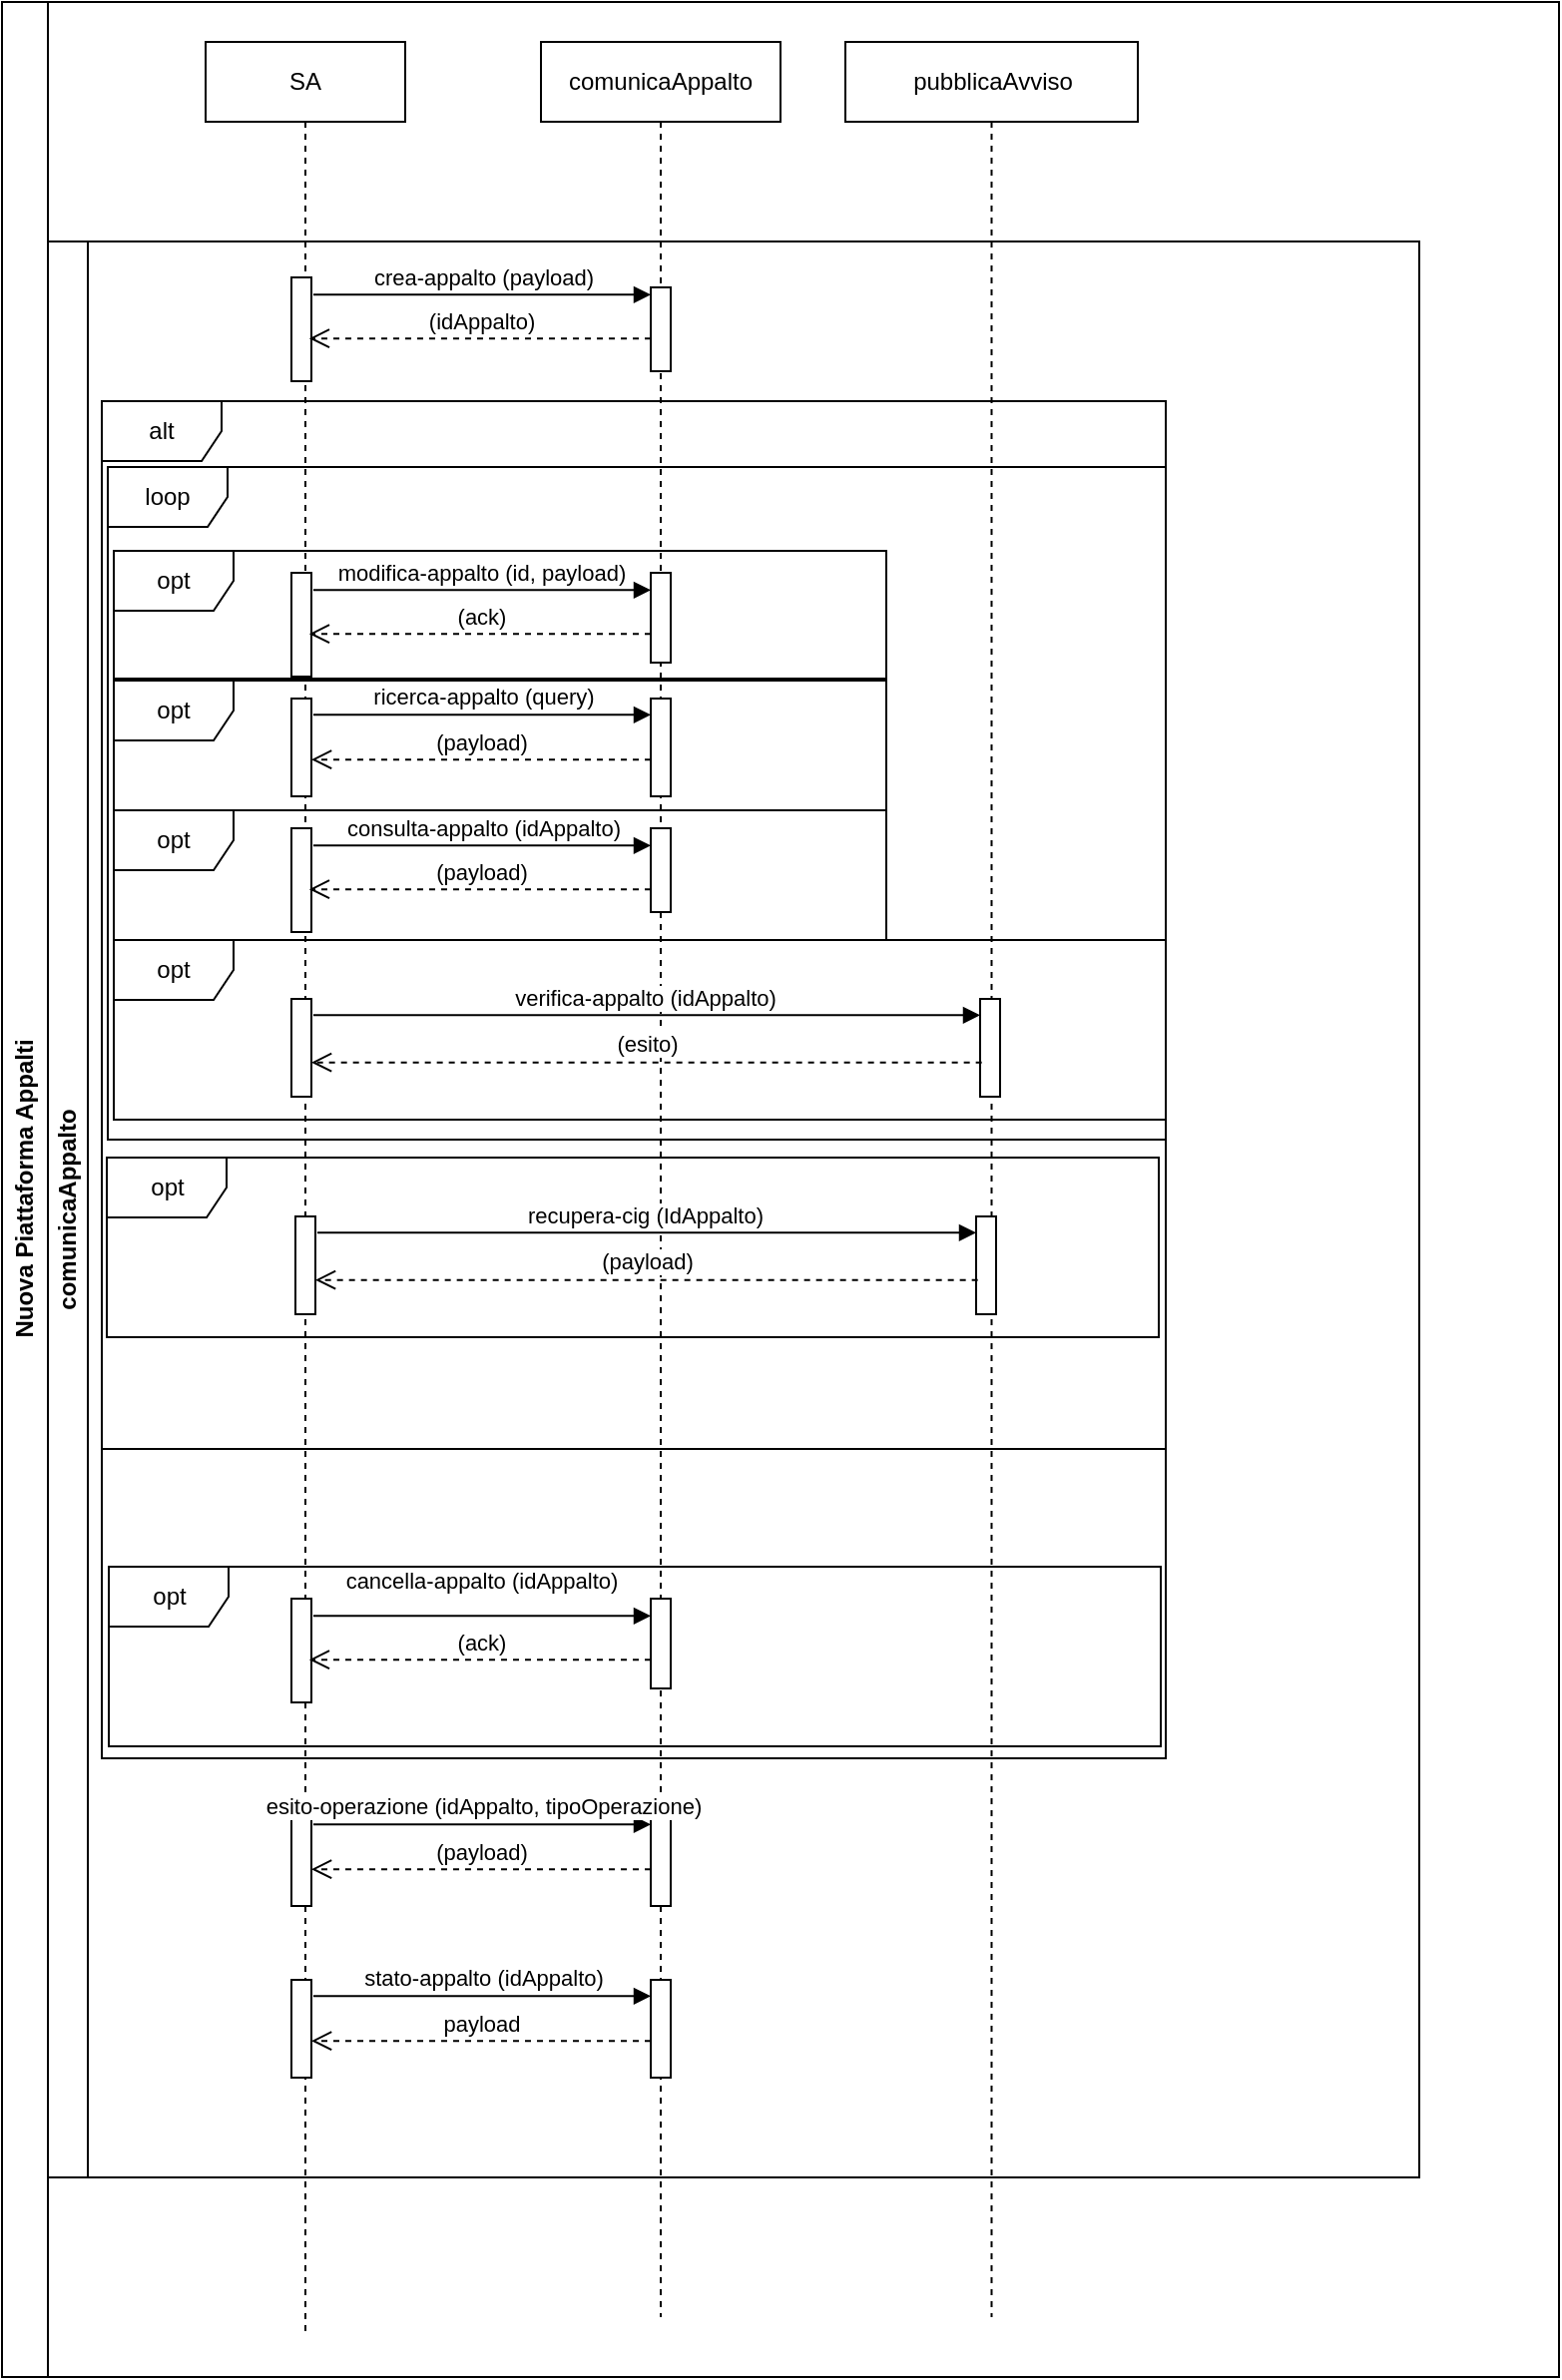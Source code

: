 <mxfile version="20.8.10" type="device"><diagram name="Sequence comunicaAppalto" id="S45u8X8FfhHcsm9WmxdF"><mxGraphModel dx="934" dy="611" grid="0" gridSize="10" guides="1" tooltips="1" connect="1" arrows="1" fold="1" page="1" pageScale="1" pageWidth="850" pageHeight="1100" math="0" shadow="0"><root><mxCell id="0"/><mxCell id="1" parent="0"/><mxCell id="fQDfa-VIZfXVdh688Ufx-1" value="opt" style="shape=umlFrame;whiteSpace=wrap;html=1;" parent="1" vertex="1"><mxGeometry x="93.5" y="824" width="527" height="90" as="geometry"/></mxCell><mxCell id="fQDfa-VIZfXVdh688Ufx-2" value="opt" style="shape=umlFrame;whiteSpace=wrap;html=1;" parent="1" vertex="1"><mxGeometry x="96" y="380" width="387" height="65" as="geometry"/></mxCell><mxCell id="fQDfa-VIZfXVdh688Ufx-3" value="opt" style="shape=umlFrame;whiteSpace=wrap;html=1;" parent="1" vertex="1"><mxGeometry x="96" y="445" width="387" height="65" as="geometry"/></mxCell><mxCell id="fQDfa-VIZfXVdh688Ufx-4" value="Nuova Piattaforma Appalti" style="swimlane;horizontal=0;whiteSpace=wrap;html=1;strokeWidth=1;" parent="1" vertex="1"><mxGeometry x="40" y="40" width="780" height="1190" as="geometry"/></mxCell><mxCell id="fQDfa-VIZfXVdh688Ufx-5" value="pubblicaAvviso" style="shape=umlLifeline;perimeter=lifelinePerimeter;whiteSpace=wrap;html=1;container=1;collapsible=0;recursiveResize=0;outlineConnect=0;" parent="fQDfa-VIZfXVdh688Ufx-4" vertex="1"><mxGeometry x="422.5" y="20" width="146.5" height="1140" as="geometry"/></mxCell><mxCell id="fQDfa-VIZfXVdh688Ufx-6" value="comunicaAppalto" style="shape=umlLifeline;perimeter=lifelinePerimeter;whiteSpace=wrap;html=1;container=1;collapsible=0;recursiveResize=0;outlineConnect=0;" parent="fQDfa-VIZfXVdh688Ufx-4" vertex="1"><mxGeometry x="270" y="20" width="120" height="1140" as="geometry"/></mxCell><mxCell id="fQDfa-VIZfXVdh688Ufx-7" value="" style="html=1;points=[];perimeter=orthogonalPerimeter;" parent="fQDfa-VIZfXVdh688Ufx-6" vertex="1"><mxGeometry x="55" y="123" width="10" height="42" as="geometry"/></mxCell><mxCell id="fQDfa-VIZfXVdh688Ufx-8" value="SA" style="shape=umlLifeline;perimeter=lifelinePerimeter;whiteSpace=wrap;html=1;container=1;collapsible=0;recursiveResize=0;outlineConnect=0;" parent="fQDfa-VIZfXVdh688Ufx-4" vertex="1"><mxGeometry x="102" y="20" width="100" height="1150" as="geometry"/></mxCell><mxCell id="fQDfa-VIZfXVdh688Ufx-9" value="comunicaAppalto" style="swimlane;startSize=20;horizontal=0;html=1;whiteSpace=wrap;" parent="fQDfa-VIZfXVdh688Ufx-4" vertex="1"><mxGeometry x="23" y="120" width="687" height="970" as="geometry"><mxRectangle x="23" y="120" width="40" height="130" as="alternateBounds"/></mxGeometry></mxCell><mxCell id="fQDfa-VIZfXVdh688Ufx-10" value="opt" style="shape=umlFrame;whiteSpace=wrap;html=1;" parent="fQDfa-VIZfXVdh688Ufx-9" vertex="1"><mxGeometry x="33" y="155" width="387" height="64" as="geometry"/></mxCell><mxCell id="fQDfa-VIZfXVdh688Ufx-11" value="alt" style="shape=umlFrame;whiteSpace=wrap;html=1;" parent="fQDfa-VIZfXVdh688Ufx-9" vertex="1"><mxGeometry x="27" y="80" width="533" height="680" as="geometry"/></mxCell><mxCell id="fQDfa-VIZfXVdh688Ufx-12" value="loop" style="shape=umlFrame;whiteSpace=wrap;html=1;" parent="fQDfa-VIZfXVdh688Ufx-9" vertex="1"><mxGeometry x="30" y="113" width="530" height="337" as="geometry"/></mxCell><mxCell id="fQDfa-VIZfXVdh688Ufx-13" value="" style="html=1;points=[];perimeter=orthogonalPerimeter;" parent="fQDfa-VIZfXVdh688Ufx-9" vertex="1"><mxGeometry x="122" y="18" width="10" height="52" as="geometry"/></mxCell><mxCell id="fQDfa-VIZfXVdh688Ufx-14" value="" style="html=1;points=[];perimeter=orthogonalPerimeter;" parent="fQDfa-VIZfXVdh688Ufx-9" vertex="1"><mxGeometry x="122" y="166" width="10" height="52" as="geometry"/></mxCell><mxCell id="fQDfa-VIZfXVdh688Ufx-15" value="(ack)" style="html=1;verticalAlign=bottom;endArrow=open;dashed=1;endSize=8;rounded=0;entryX=0.89;entryY=0.588;entryDx=0;entryDy=0;entryPerimeter=0;" parent="fQDfa-VIZfXVdh688Ufx-9" target="fQDfa-VIZfXVdh688Ufx-14" edge="1"><mxGeometry relative="1" as="geometry"><mxPoint x="302" y="196.576" as="sourcePoint"/><mxPoint x="327" y="238" as="targetPoint"/></mxGeometry></mxCell><mxCell id="fQDfa-VIZfXVdh688Ufx-16" value="" style="html=1;points=[];perimeter=orthogonalPerimeter;" parent="fQDfa-VIZfXVdh688Ufx-9" vertex="1"><mxGeometry x="302" y="166" width="10" height="45" as="geometry"/></mxCell><mxCell id="fQDfa-VIZfXVdh688Ufx-17" value="modifica-appalto (id, payload)" style="html=1;verticalAlign=bottom;endArrow=block;rounded=0;exitX=1.097;exitY=0.166;exitDx=0;exitDy=0;exitPerimeter=0;endFill=1;" parent="fQDfa-VIZfXVdh688Ufx-9" source="fQDfa-VIZfXVdh688Ufx-14" target="fQDfa-VIZfXVdh688Ufx-16" edge="1"><mxGeometry width="80" relative="1" as="geometry"><mxPoint x="195.97" y="334.632" as="sourcePoint"/><mxPoint x="365" y="334.632" as="targetPoint"/></mxGeometry></mxCell><mxCell id="fQDfa-VIZfXVdh688Ufx-18" value="" style="html=1;points=[];perimeter=orthogonalPerimeter;" parent="fQDfa-VIZfXVdh688Ufx-9" vertex="1"><mxGeometry x="122" y="229" width="10" height="49" as="geometry"/></mxCell><mxCell id="fQDfa-VIZfXVdh688Ufx-19" value="(payload)" style="html=1;verticalAlign=bottom;endArrow=open;dashed=1;endSize=8;rounded=0;" parent="fQDfa-VIZfXVdh688Ufx-9" target="fQDfa-VIZfXVdh688Ufx-18" edge="1"><mxGeometry relative="1" as="geometry"><mxPoint x="302" y="259.576" as="sourcePoint"/><mxPoint x="127" y="258" as="targetPoint"/></mxGeometry></mxCell><mxCell id="fQDfa-VIZfXVdh688Ufx-20" value="" style="html=1;points=[];perimeter=orthogonalPerimeter;" parent="fQDfa-VIZfXVdh688Ufx-9" vertex="1"><mxGeometry x="302" y="229" width="10" height="49" as="geometry"/></mxCell><mxCell id="fQDfa-VIZfXVdh688Ufx-21" value="ricerca-appalto (query)" style="html=1;verticalAlign=bottom;endArrow=block;rounded=0;exitX=1.097;exitY=0.166;exitDx=0;exitDy=0;exitPerimeter=0;endFill=1;" parent="fQDfa-VIZfXVdh688Ufx-9" source="fQDfa-VIZfXVdh688Ufx-18" target="fQDfa-VIZfXVdh688Ufx-20" edge="1"><mxGeometry x="0.004" width="80" relative="1" as="geometry"><mxPoint x="132.97" y="237.632" as="sourcePoint"/><mxPoint x="302" y="237.632" as="targetPoint"/><mxPoint as="offset"/></mxGeometry></mxCell><mxCell id="fQDfa-VIZfXVdh688Ufx-22" value="" style="html=1;points=[];perimeter=orthogonalPerimeter;" parent="fQDfa-VIZfXVdh688Ufx-9" vertex="1"><mxGeometry x="122" y="294" width="10" height="52" as="geometry"/></mxCell><mxCell id="fQDfa-VIZfXVdh688Ufx-23" value="" style="html=1;points=[];perimeter=orthogonalPerimeter;" parent="fQDfa-VIZfXVdh688Ufx-9" vertex="1"><mxGeometry x="122" y="680" width="10" height="52" as="geometry"/></mxCell><mxCell id="fQDfa-VIZfXVdh688Ufx-24" value="(ack)" style="html=1;verticalAlign=bottom;endArrow=open;dashed=1;endSize=8;rounded=0;entryX=0.89;entryY=0.588;entryDx=0;entryDy=0;entryPerimeter=0;" parent="fQDfa-VIZfXVdh688Ufx-9" target="fQDfa-VIZfXVdh688Ufx-23" edge="1"><mxGeometry relative="1" as="geometry"><mxPoint x="302" y="710.576" as="sourcePoint"/><mxPoint x="264" y="592" as="targetPoint"/></mxGeometry></mxCell><mxCell id="fQDfa-VIZfXVdh688Ufx-25" value="" style="html=1;points=[];perimeter=orthogonalPerimeter;" parent="fQDfa-VIZfXVdh688Ufx-9" vertex="1"><mxGeometry x="302" y="680" width="10" height="45" as="geometry"/></mxCell><mxCell id="fQDfa-VIZfXVdh688Ufx-26" value="cancella-appalto (idAppalto)" style="html=1;verticalAlign=bottom;endArrow=block;rounded=0;exitX=1.097;exitY=0.166;exitDx=0;exitDy=0;exitPerimeter=0;endFill=1;" parent="fQDfa-VIZfXVdh688Ufx-9" source="fQDfa-VIZfXVdh688Ufx-23" target="fQDfa-VIZfXVdh688Ufx-25" edge="1"><mxGeometry x="-0.006" y="9" width="80" relative="1" as="geometry"><mxPoint x="132.97" y="688.632" as="sourcePoint"/><mxPoint x="302" y="688.632" as="targetPoint"/><mxPoint as="offset"/></mxGeometry></mxCell><mxCell id="fQDfa-VIZfXVdh688Ufx-27" value="" style="html=1;points=[];perimeter=orthogonalPerimeter;" parent="fQDfa-VIZfXVdh688Ufx-9" vertex="1"><mxGeometry x="122" y="785" width="10" height="49" as="geometry"/></mxCell><mxCell id="fQDfa-VIZfXVdh688Ufx-28" value="(payload)" style="html=1;verticalAlign=bottom;endArrow=open;dashed=1;endSize=8;rounded=0;" parent="fQDfa-VIZfXVdh688Ufx-9" target="fQDfa-VIZfXVdh688Ufx-27" edge="1"><mxGeometry relative="1" as="geometry"><mxPoint x="302" y="815.576" as="sourcePoint"/><mxPoint x="64" y="654" as="targetPoint"/></mxGeometry></mxCell><mxCell id="fQDfa-VIZfXVdh688Ufx-29" value="" style="html=1;points=[];perimeter=orthogonalPerimeter;" parent="fQDfa-VIZfXVdh688Ufx-9" vertex="1"><mxGeometry x="302" y="785" width="10" height="49" as="geometry"/></mxCell><mxCell id="fQDfa-VIZfXVdh688Ufx-30" value="esito-operazione (idAppalto, tipoOperazione)" style="html=1;verticalAlign=bottom;endArrow=block;rounded=0;exitX=1.097;exitY=0.166;exitDx=0;exitDy=0;exitPerimeter=0;endFill=1;" parent="fQDfa-VIZfXVdh688Ufx-9" source="fQDfa-VIZfXVdh688Ufx-27" target="fQDfa-VIZfXVdh688Ufx-29" edge="1"><mxGeometry x="0.004" width="80" relative="1" as="geometry"><mxPoint x="69.97" y="633.632" as="sourcePoint"/><mxPoint x="239" y="633.632" as="targetPoint"/><mxPoint as="offset"/></mxGeometry></mxCell><mxCell id="fQDfa-VIZfXVdh688Ufx-31" value="" style="html=1;points=[];perimeter=orthogonalPerimeter;" parent="fQDfa-VIZfXVdh688Ufx-9" vertex="1"><mxGeometry x="302" y="294" width="10" height="42" as="geometry"/></mxCell><mxCell id="fQDfa-VIZfXVdh688Ufx-32" value="consulta-appalto (idAppalto)" style="html=1;verticalAlign=bottom;endArrow=block;rounded=0;exitX=1.097;exitY=0.166;exitDx=0;exitDy=0;exitPerimeter=0;" parent="fQDfa-VIZfXVdh688Ufx-9" source="fQDfa-VIZfXVdh688Ufx-22" target="fQDfa-VIZfXVdh688Ufx-31" edge="1"><mxGeometry x="0.004" width="80" relative="1" as="geometry"><mxPoint x="87" y="266" as="sourcePoint"/><mxPoint x="167" y="266" as="targetPoint"/><mxPoint as="offset"/></mxGeometry></mxCell><mxCell id="fQDfa-VIZfXVdh688Ufx-33" value="(payload)" style="html=1;verticalAlign=bottom;endArrow=open;dashed=1;endSize=8;rounded=0;entryX=0.89;entryY=0.588;entryDx=0;entryDy=0;entryPerimeter=0;" parent="fQDfa-VIZfXVdh688Ufx-9" source="fQDfa-VIZfXVdh688Ufx-31" target="fQDfa-VIZfXVdh688Ufx-22" edge="1"><mxGeometry relative="1" as="geometry"><mxPoint x="407" y="366" as="sourcePoint"/><mxPoint x="327" y="366" as="targetPoint"/></mxGeometry></mxCell><mxCell id="fQDfa-VIZfXVdh688Ufx-34" value="" style="line;strokeWidth=1;fillColor=none;align=left;verticalAlign=middle;spacingTop=-1;spacingLeft=3;spacingRight=3;rotatable=0;labelPosition=right;points=[];portConstraint=eastwest;strokeColor=inherit;" parent="fQDfa-VIZfXVdh688Ufx-9" vertex="1"><mxGeometry x="27" y="601" width="533" height="8" as="geometry"/></mxCell><mxCell id="fQDfa-VIZfXVdh688Ufx-35" value="" style="html=1;points=[];perimeter=orthogonalPerimeter;" parent="fQDfa-VIZfXVdh688Ufx-9" vertex="1"><mxGeometry x="122" y="871" width="10" height="49" as="geometry"/></mxCell><mxCell id="fQDfa-VIZfXVdh688Ufx-36" value="payload" style="html=1;verticalAlign=bottom;endArrow=open;dashed=1;endSize=8;rounded=0;" parent="fQDfa-VIZfXVdh688Ufx-9" target="fQDfa-VIZfXVdh688Ufx-35" edge="1"><mxGeometry relative="1" as="geometry"><mxPoint x="302" y="901.576" as="sourcePoint"/><mxPoint x="1" y="580" as="targetPoint"/></mxGeometry></mxCell><mxCell id="fQDfa-VIZfXVdh688Ufx-37" value="" style="html=1;points=[];perimeter=orthogonalPerimeter;" parent="fQDfa-VIZfXVdh688Ufx-9" vertex="1"><mxGeometry x="302" y="871" width="10" height="49" as="geometry"/></mxCell><mxCell id="fQDfa-VIZfXVdh688Ufx-38" value="stato-appalto (idAppalto)" style="html=1;verticalAlign=bottom;endArrow=block;rounded=0;exitX=1.097;exitY=0.166;exitDx=0;exitDy=0;exitPerimeter=0;endFill=1;" parent="fQDfa-VIZfXVdh688Ufx-9" source="fQDfa-VIZfXVdh688Ufx-35" target="fQDfa-VIZfXVdh688Ufx-37" edge="1"><mxGeometry x="0.004" width="80" relative="1" as="geometry"><mxPoint x="6.97" y="559.632" as="sourcePoint"/><mxPoint x="176" y="559.632" as="targetPoint"/><mxPoint as="offset"/></mxGeometry></mxCell><mxCell id="fQDfa-VIZfXVdh688Ufx-39" value="opt" style="shape=umlFrame;whiteSpace=wrap;html=1;" parent="fQDfa-VIZfXVdh688Ufx-9" vertex="1"><mxGeometry x="33" y="350" width="527" height="90" as="geometry"/></mxCell><mxCell id="fQDfa-VIZfXVdh688Ufx-40" value="" style="html=1;points=[];perimeter=orthogonalPerimeter;" parent="fQDfa-VIZfXVdh688Ufx-9" vertex="1"><mxGeometry x="467" y="379.5" width="10" height="49" as="geometry"/></mxCell><mxCell id="fQDfa-VIZfXVdh688Ufx-41" value="" style="html=1;points=[];perimeter=orthogonalPerimeter;" parent="fQDfa-VIZfXVdh688Ufx-9" vertex="1"><mxGeometry x="122" y="379.5" width="10" height="49" as="geometry"/></mxCell><mxCell id="fQDfa-VIZfXVdh688Ufx-42" value="verifica-appalto (idAppalto)" style="html=1;verticalAlign=bottom;endArrow=block;rounded=0;exitX=1.097;exitY=0.166;exitDx=0;exitDy=0;exitPerimeter=0;endFill=1;" parent="fQDfa-VIZfXVdh688Ufx-9" source="fQDfa-VIZfXVdh688Ufx-41" target="fQDfa-VIZfXVdh688Ufx-40" edge="1"><mxGeometry x="-0.004" width="80" relative="1" as="geometry"><mxPoint x="-50.03" y="-200.868" as="sourcePoint"/><mxPoint x="119" y="-200.868" as="targetPoint"/><mxPoint as="offset"/></mxGeometry></mxCell><mxCell id="fQDfa-VIZfXVdh688Ufx-43" value="(esito)" style="html=1;verticalAlign=bottom;endArrow=open;dashed=1;endSize=8;rounded=0;exitX=0.083;exitY=0.65;exitDx=0;exitDy=0;exitPerimeter=0;" parent="fQDfa-VIZfXVdh688Ufx-9" source="fQDfa-VIZfXVdh688Ufx-40" target="fQDfa-VIZfXVdh688Ufx-41" edge="1"><mxGeometry relative="1" as="geometry"><mxPoint x="484.75" y="413.478" as="sourcePoint"/><mxPoint x="153" y="413" as="targetPoint"/></mxGeometry></mxCell><mxCell id="fQDfa-VIZfXVdh688Ufx-44" value="opt" style="shape=umlFrame;whiteSpace=wrap;html=1;" parent="fQDfa-VIZfXVdh688Ufx-9" vertex="1"><mxGeometry x="29.5" y="459" width="527" height="90" as="geometry"/></mxCell><mxCell id="fQDfa-VIZfXVdh688Ufx-45" value="crea-appalto (payload)" style="html=1;verticalAlign=bottom;endArrow=block;rounded=0;exitX=1.097;exitY=0.166;exitDx=0;exitDy=0;exitPerimeter=0;" parent="fQDfa-VIZfXVdh688Ufx-4" source="fQDfa-VIZfXVdh688Ufx-13" target="fQDfa-VIZfXVdh688Ufx-7" edge="1"><mxGeometry x="0.004" width="80" relative="1" as="geometry"><mxPoint x="150" y="150" as="sourcePoint"/><mxPoint x="230" y="150" as="targetPoint"/><mxPoint as="offset"/></mxGeometry></mxCell><mxCell id="fQDfa-VIZfXVdh688Ufx-46" value="(idAppalto)" style="html=1;verticalAlign=bottom;endArrow=open;dashed=1;endSize=8;rounded=0;entryX=0.89;entryY=0.588;entryDx=0;entryDy=0;entryPerimeter=0;" parent="fQDfa-VIZfXVdh688Ufx-4" source="fQDfa-VIZfXVdh688Ufx-7" target="fQDfa-VIZfXVdh688Ufx-13" edge="1"><mxGeometry relative="1" as="geometry"><mxPoint x="470" y="250" as="sourcePoint"/><mxPoint x="390" y="250" as="targetPoint"/></mxGeometry></mxCell><mxCell id="fQDfa-VIZfXVdh688Ufx-47" value="" style="html=1;points=[];perimeter=orthogonalPerimeter;" parent="1" vertex="1"><mxGeometry x="528" y="648.5" width="10" height="49" as="geometry"/></mxCell><mxCell id="fQDfa-VIZfXVdh688Ufx-48" value="" style="html=1;points=[];perimeter=orthogonalPerimeter;" parent="1" vertex="1"><mxGeometry x="187" y="648.5" width="10" height="49" as="geometry"/></mxCell><mxCell id="fQDfa-VIZfXVdh688Ufx-49" value="recupera-cig (IdAppalto)" style="html=1;verticalAlign=bottom;endArrow=block;rounded=0;exitX=1.097;exitY=0.166;exitDx=0;exitDy=0;exitPerimeter=0;endFill=1;" parent="1" source="fQDfa-VIZfXVdh688Ufx-48" target="fQDfa-VIZfXVdh688Ufx-47" edge="1"><mxGeometry x="-0.005" width="80" relative="1" as="geometry"><mxPoint x="-52.03" y="-91.868" as="sourcePoint"/><mxPoint x="117" y="-91.868" as="targetPoint"/><mxPoint as="offset"/></mxGeometry></mxCell><mxCell id="fQDfa-VIZfXVdh688Ufx-50" value="(payload)" style="html=1;verticalAlign=bottom;endArrow=open;dashed=1;endSize=8;rounded=0;exitX=0.083;exitY=0.65;exitDx=0;exitDy=0;exitPerimeter=0;" parent="1" source="fQDfa-VIZfXVdh688Ufx-47" target="fQDfa-VIZfXVdh688Ufx-48" edge="1"><mxGeometry relative="1" as="geometry"><mxPoint x="482.75" y="522.478" as="sourcePoint"/><mxPoint x="151" y="522" as="targetPoint"/></mxGeometry></mxCell></root></mxGraphModel></diagram></mxfile>